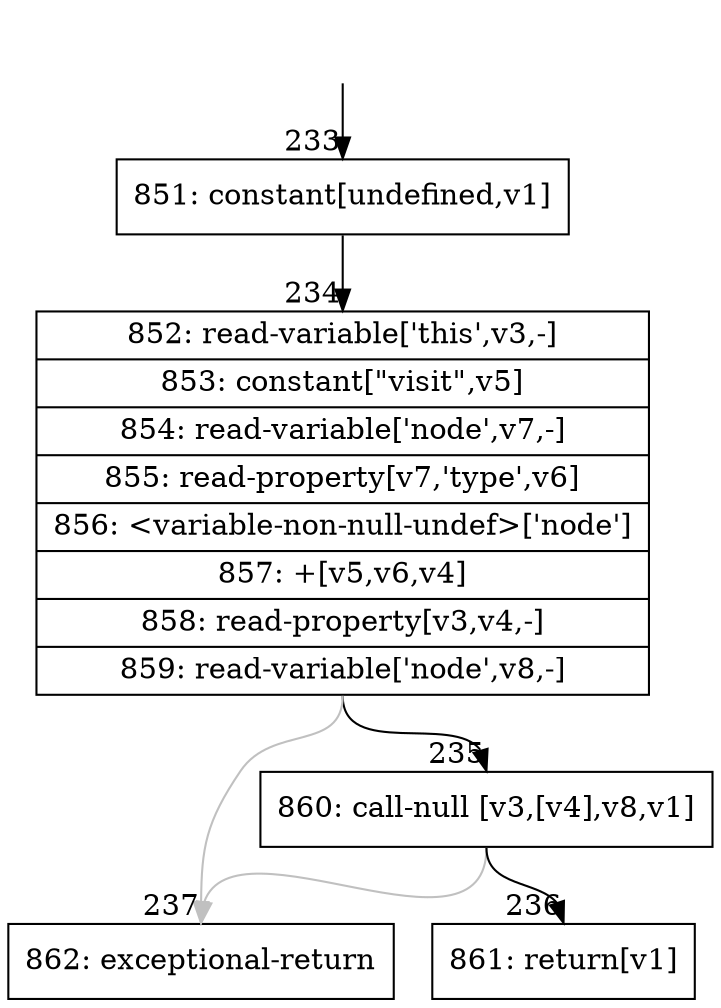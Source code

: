 digraph {
rankdir="TD"
BB_entry17[shape=none,label=""];
BB_entry17 -> BB233 [tailport=s, headport=n, headlabel="    233"]
BB233 [shape=record label="{851: constant[undefined,v1]}" ] 
BB233 -> BB234 [tailport=s, headport=n, headlabel="      234"]
BB234 [shape=record label="{852: read-variable['this',v3,-]|853: constant[\"visit\",v5]|854: read-variable['node',v7,-]|855: read-property[v7,'type',v6]|856: \<variable-non-null-undef\>['node']|857: +[v5,v6,v4]|858: read-property[v3,v4,-]|859: read-variable['node',v8,-]}" ] 
BB234 -> BB235 [tailport=s, headport=n, headlabel="      235"]
BB234 -> BB237 [tailport=s, headport=n, color=gray, headlabel="      237"]
BB235 [shape=record label="{860: call-null [v3,[v4],v8,v1]}" ] 
BB235 -> BB236 [tailport=s, headport=n, headlabel="      236"]
BB235 -> BB237 [tailport=s, headport=n, color=gray]
BB236 [shape=record label="{861: return[v1]}" ] 
BB237 [shape=record label="{862: exceptional-return}" ] 
//#$~ 226
}
